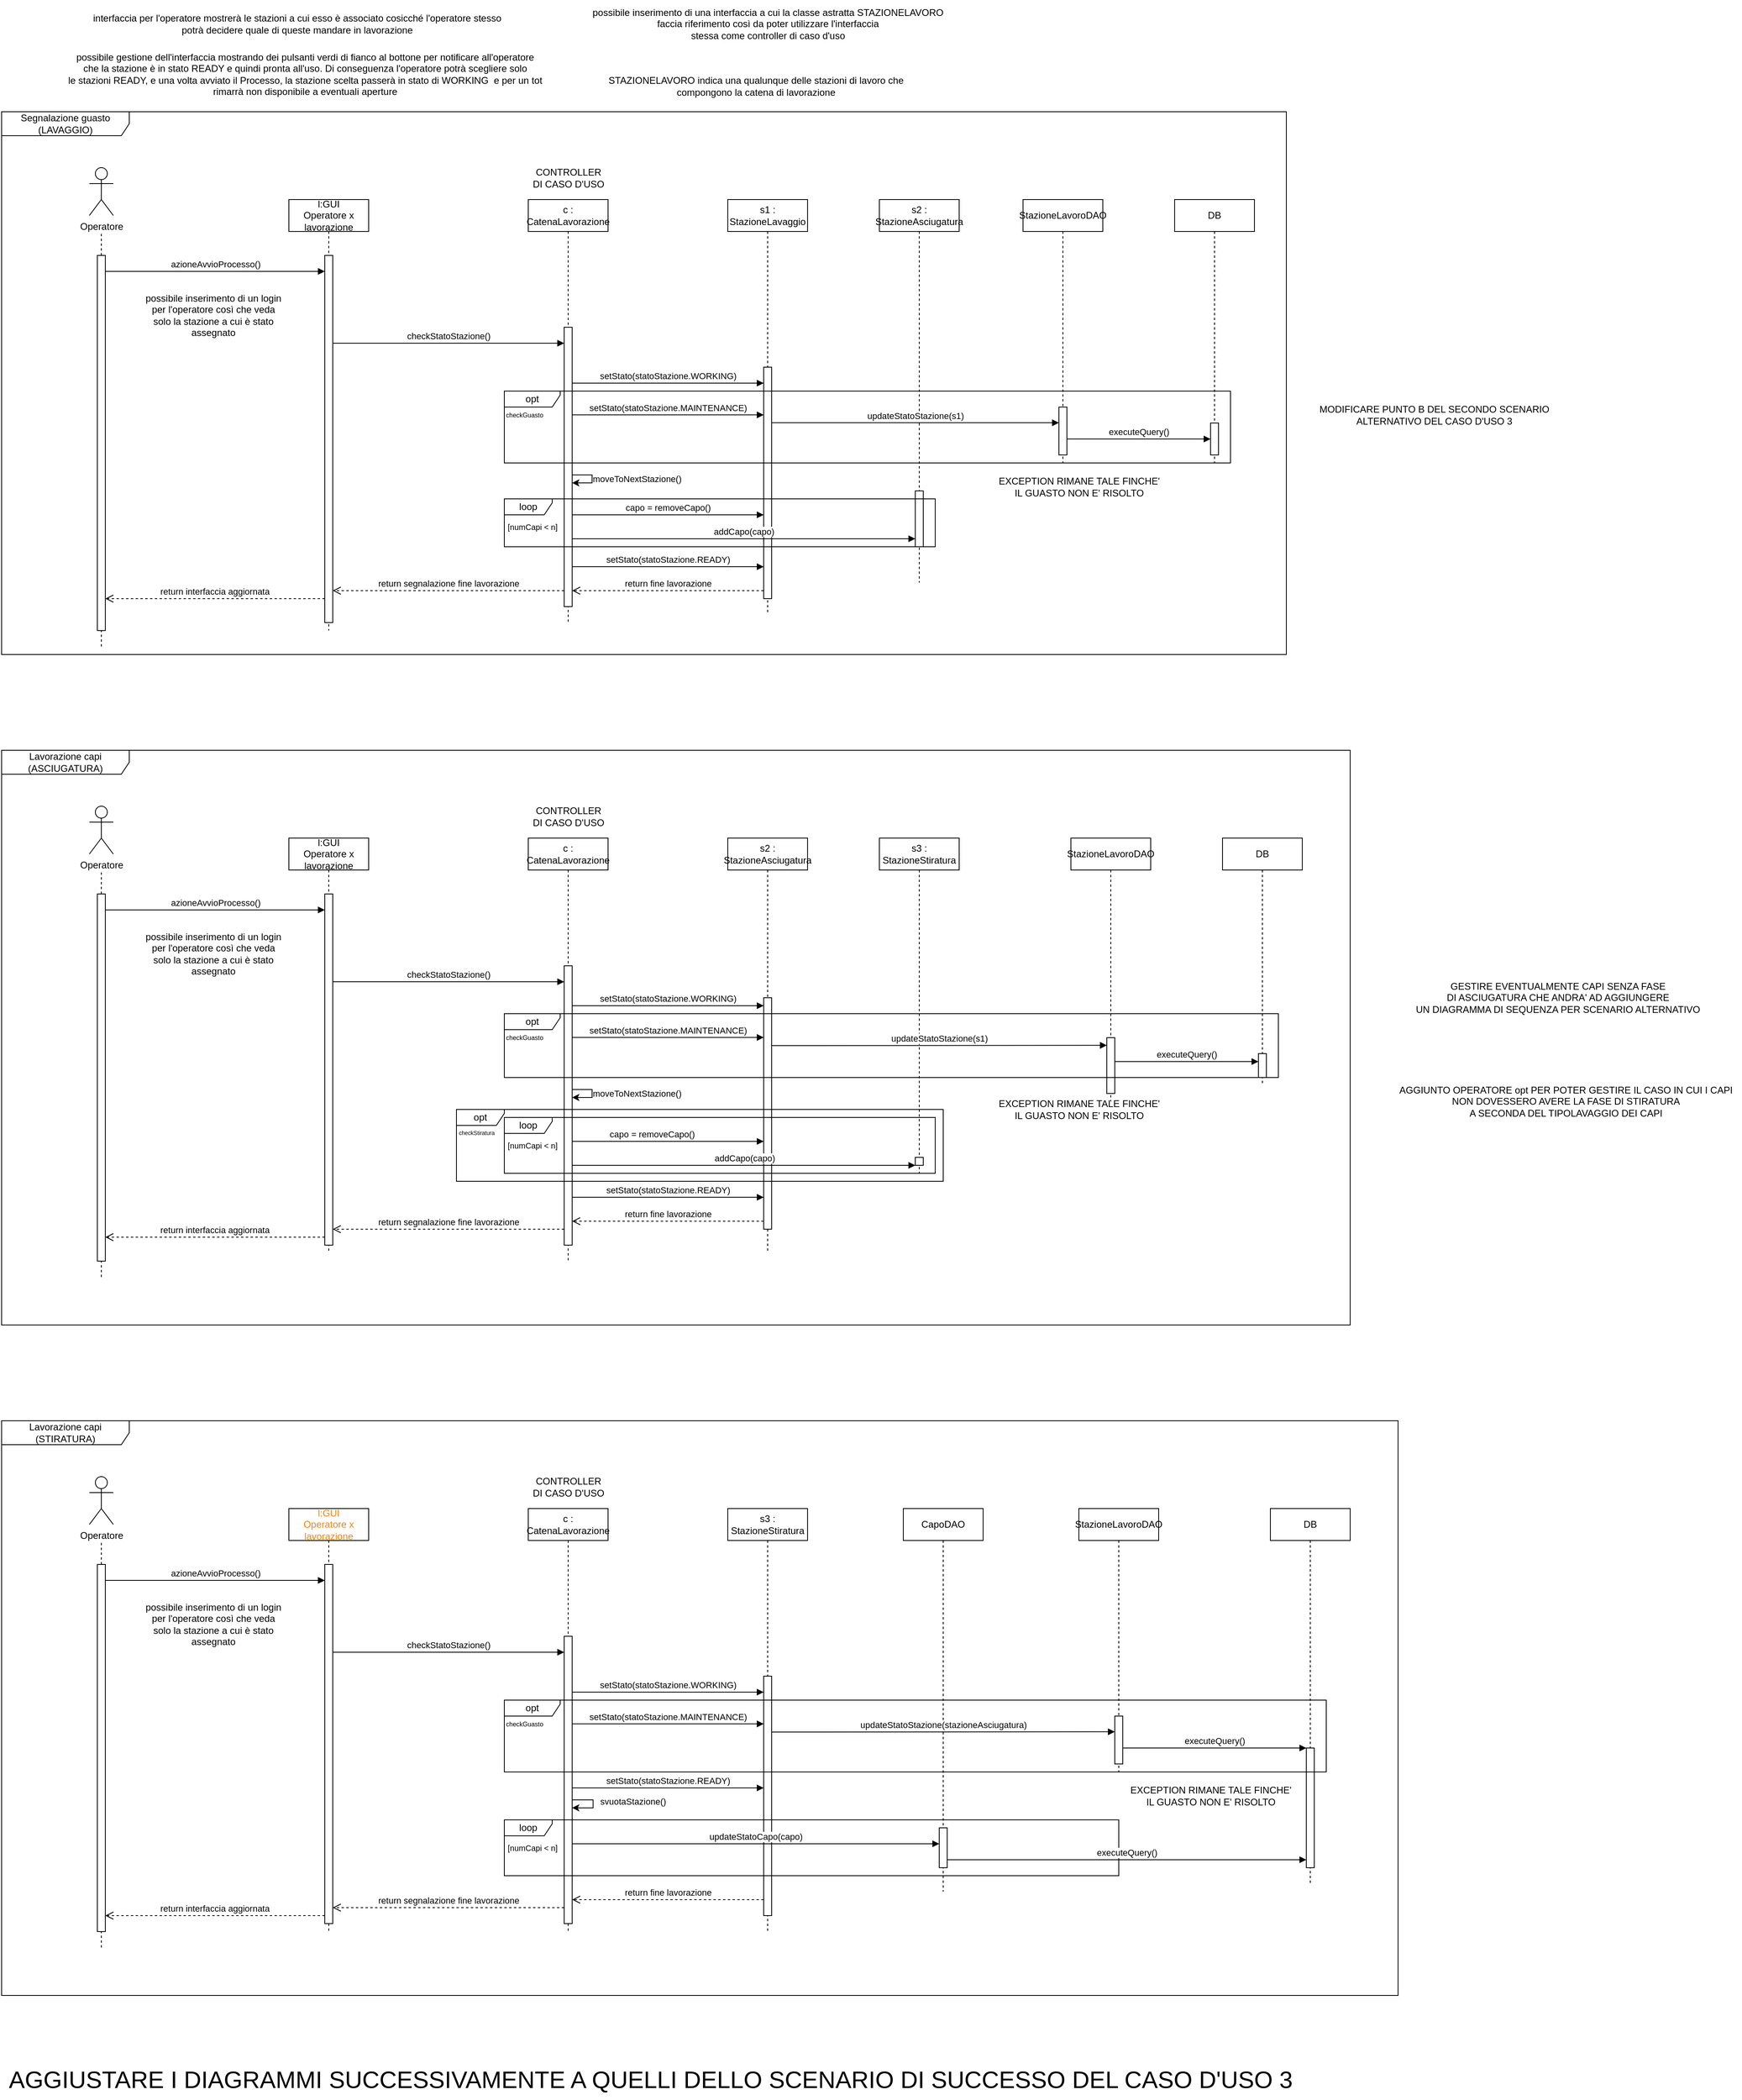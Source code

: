 <mxfile version="26.0.11">
  <diagram name="Page-1" id="2YBvvXClWsGukQMizWep">
    <mxGraphModel grid="1" page="1" gridSize="10" guides="1" tooltips="1" connect="1" arrows="1" fold="1" pageScale="1" pageWidth="827" pageHeight="1169" math="0" shadow="0">
      <root>
        <mxCell id="0" />
        <mxCell id="1" parent="0" />
        <mxCell id="KFQoRSMoKo6lWCKC4XPC-30" value="&lt;font style=&quot;color: light-dark(rgb(0, 0, 0), rgb(255, 255, 255));&quot;&gt;l:GUI&lt;br&gt;Operatore x lavorazione&lt;/font&gt;" style="shape=umlLifeline;perimeter=lifelinePerimeter;whiteSpace=wrap;html=1;container=0;dropTarget=0;collapsible=0;recursiveResize=0;outlineConnect=0;portConstraint=eastwest;newEdgeStyle={&quot;edgeStyle&quot;:&quot;elbowEdgeStyle&quot;,&quot;elbow&quot;:&quot;vertical&quot;,&quot;curved&quot;:0,&quot;rounded&quot;:0};fontColor=light-dark(#000000,#FFFFFF);" vertex="1" parent="1">
          <mxGeometry x="800" y="390" width="100" height="540" as="geometry" />
        </mxCell>
        <mxCell id="KFQoRSMoKo6lWCKC4XPC-31" value="" style="html=1;points=[];perimeter=orthogonalPerimeter;outlineConnect=0;targetShapes=umlLifeline;portConstraint=eastwest;newEdgeStyle={&quot;edgeStyle&quot;:&quot;elbowEdgeStyle&quot;,&quot;elbow&quot;:&quot;vertical&quot;,&quot;curved&quot;:0,&quot;rounded&quot;:0};fontColor=light-dark(#000000,#FFFFFF);" vertex="1" parent="KFQoRSMoKo6lWCKC4XPC-30">
          <mxGeometry x="45" y="70" width="10" height="460" as="geometry" />
        </mxCell>
        <mxCell id="KFQoRSMoKo6lWCKC4XPC-34" value="&lt;font style=&quot;color: light-dark(rgb(0, 0, 0), rgb(255, 0, 0));&quot;&gt;c : CatenaLavorazione&lt;/font&gt;" style="shape=umlLifeline;perimeter=lifelinePerimeter;whiteSpace=wrap;html=1;container=0;dropTarget=0;collapsible=0;recursiveResize=0;outlineConnect=0;portConstraint=eastwest;newEdgeStyle={&quot;edgeStyle&quot;:&quot;elbowEdgeStyle&quot;,&quot;elbow&quot;:&quot;vertical&quot;,&quot;curved&quot;:0,&quot;rounded&quot;:0};fontColor=light-dark(#000000,#FFFFFF);" vertex="1" parent="1">
          <mxGeometry x="1100" y="390" width="100" height="530" as="geometry" />
        </mxCell>
        <mxCell id="KFQoRSMoKo6lWCKC4XPC-35" value="" style="html=1;points=[];perimeter=orthogonalPerimeter;outlineConnect=0;targetShapes=umlLifeline;portConstraint=eastwest;newEdgeStyle={&quot;edgeStyle&quot;:&quot;elbowEdgeStyle&quot;,&quot;elbow&quot;:&quot;vertical&quot;,&quot;curved&quot;:0,&quot;rounded&quot;:0};fontColor=light-dark(#000000,#FFFFFF);" vertex="1" parent="KFQoRSMoKo6lWCKC4XPC-34">
          <mxGeometry x="45" y="160" width="10" height="350" as="geometry" />
        </mxCell>
        <mxCell id="KFQoRSMoKo6lWCKC4XPC-37" value="return fine lavorazione" style="html=1;verticalAlign=bottom;endArrow=open;dashed=1;endSize=8;edgeStyle=elbowEdgeStyle;elbow=vertical;curved=0;rounded=0;fontColor=light-dark(#000000,#FFFFFF);" edge="1" parent="1" source="KFQoRSMoKo6lWCKC4XPC-54" target="KFQoRSMoKo6lWCKC4XPC-35">
          <mxGeometry relative="1" as="geometry">
            <mxPoint x="1210" y="870" as="targetPoint" />
            <Array as="points">
              <mxPoint x="1350" y="880" />
              <mxPoint x="1280" y="870" />
              <mxPoint x="950" y="850" />
              <mxPoint x="1072" y="770" />
            </Array>
            <mxPoint x="1140" y="770" as="sourcePoint" />
            <mxPoint as="offset" />
          </mxGeometry>
        </mxCell>
        <mxCell id="KFQoRSMoKo6lWCKC4XPC-38" value="Segnalazione guasto (LAVAGGIO)" style="shape=umlFrame;whiteSpace=wrap;html=1;pointerEvents=0;recursiveResize=0;container=0;collapsible=0;width=160;fontColor=light-dark(#000000,#FFFFFF);" vertex="1" parent="1">
          <mxGeometry x="440" y="280" width="1610" height="680" as="geometry" />
        </mxCell>
        <mxCell id="KFQoRSMoKo6lWCKC4XPC-39" value="Operatore" style="shape=umlActor;verticalLabelPosition=bottom;verticalAlign=top;html=1;outlineConnect=0;fontColor=light-dark(#000000,#FFFFFF);" vertex="1" parent="1">
          <mxGeometry x="550" y="350" width="30" height="60" as="geometry" />
        </mxCell>
        <mxCell id="KFQoRSMoKo6lWCKC4XPC-40" value="" style="endArrow=none;dashed=1;html=1;rounded=0;fontColor=light-dark(#000000,#FFFFFF);" edge="1" parent="1">
          <mxGeometry width="50" height="50" relative="1" as="geometry">
            <mxPoint x="565" y="460" as="sourcePoint" />
            <mxPoint x="565" y="430" as="targetPoint" />
          </mxGeometry>
        </mxCell>
        <mxCell id="KFQoRSMoKo6lWCKC4XPC-43" value="azioneAvvioProcesso()" style="html=1;verticalAlign=bottom;endArrow=block;edgeStyle=elbowEdgeStyle;elbow=vertical;curved=0;rounded=0;fontColor=light-dark(#000000,#FFFFFF);" edge="1" parent="1" target="KFQoRSMoKo6lWCKC4XPC-31">
          <mxGeometry relative="1" as="geometry">
            <mxPoint x="570" y="480" as="sourcePoint" />
            <Array as="points">
              <mxPoint x="655" y="480" />
            </Array>
            <mxPoint x="740" y="480" as="targetPoint" />
            <mxPoint as="offset" />
          </mxGeometry>
        </mxCell>
        <mxCell id="KFQoRSMoKo6lWCKC4XPC-52" value="checkStatoStazione()" style="html=1;verticalAlign=bottom;endArrow=block;edgeStyle=elbowEdgeStyle;elbow=vertical;curved=0;rounded=0;fontColor=light-dark(#000000,#FFFFFF);" edge="1" parent="1">
          <mxGeometry relative="1" as="geometry">
            <mxPoint x="855" y="570" as="sourcePoint" />
            <Array as="points">
              <mxPoint x="1135" y="570" />
              <mxPoint x="1220" y="604.58" />
              <mxPoint x="1140" y="514.58" />
            </Array>
            <mxPoint x="1145" y="570" as="targetPoint" />
            <mxPoint as="offset" />
          </mxGeometry>
        </mxCell>
        <mxCell id="KFQoRSMoKo6lWCKC4XPC-53" value="&lt;font style=&quot;color: light-dark(rgb(0, 0, 0), rgb(255, 255, 255));&quot;&gt;s1 : StazioneLavaggio&lt;/font&gt;" style="shape=umlLifeline;perimeter=lifelinePerimeter;whiteSpace=wrap;html=1;container=0;dropTarget=0;collapsible=0;recursiveResize=0;outlineConnect=0;portConstraint=eastwest;newEdgeStyle={&quot;edgeStyle&quot;:&quot;elbowEdgeStyle&quot;,&quot;elbow&quot;:&quot;vertical&quot;,&quot;curved&quot;:0,&quot;rounded&quot;:0};fontColor=light-dark(#000000,#FFFFFF);" vertex="1" parent="1">
          <mxGeometry x="1350" y="390" width="100" height="520" as="geometry" />
        </mxCell>
        <mxCell id="KFQoRSMoKo6lWCKC4XPC-54" value="" style="html=1;points=[];perimeter=orthogonalPerimeter;outlineConnect=0;targetShapes=umlLifeline;portConstraint=eastwest;newEdgeStyle={&quot;edgeStyle&quot;:&quot;elbowEdgeStyle&quot;,&quot;elbow&quot;:&quot;vertical&quot;,&quot;curved&quot;:0,&quot;rounded&quot;:0};fontColor=light-dark(#000000,#FFFFFF);" vertex="1" parent="KFQoRSMoKo6lWCKC4XPC-53">
          <mxGeometry x="45" y="210" width="10" height="290" as="geometry" />
        </mxCell>
        <mxCell id="PTnmxzgZ-QWiYPHwj2HS-1" value="CONTROLLER&lt;br&gt;DI CASO D&#39;USO" style="text;html=1;align=center;verticalAlign=middle;resizable=0;points=[];autosize=1;strokeColor=none;fillColor=none;fontColor=light-dark(#000000,#FFFFFF);" vertex="1" parent="1">
          <mxGeometry x="1095" y="343" width="110" height="40" as="geometry" />
        </mxCell>
        <mxCell id="E8dHR4l544DE4IYsOj5R-2" value="setStato(statoStazione.WORKING)" style="html=1;verticalAlign=bottom;endArrow=block;edgeStyle=elbowEdgeStyle;elbow=vertical;curved=0;rounded=0;fontColor=light-dark(#000000,#FFFFFF);" edge="1" parent="1" source="KFQoRSMoKo6lWCKC4XPC-35" target="KFQoRSMoKo6lWCKC4XPC-54">
          <mxGeometry relative="1" as="geometry">
            <mxPoint x="1180" y="650" as="sourcePoint" />
            <Array as="points">
              <mxPoint x="1310" y="620" />
              <mxPoint x="1350" y="650" />
              <mxPoint x="1503" y="684.41" />
              <mxPoint x="1423" y="594.41" />
            </Array>
            <mxPoint x="1343" y="649.83" as="targetPoint" />
            <mxPoint as="offset" />
          </mxGeometry>
        </mxCell>
        <mxCell id="E8dHR4l544DE4IYsOj5R-3" value="possibile inserimento di un login&lt;br&gt;per l&#39;operatore così che veda&lt;br&gt;solo la stazione a cui è stato&lt;br&gt;assegnato" style="text;html=1;align=center;verticalAlign=middle;resizable=0;points=[];autosize=1;strokeColor=none;fillColor=none;" vertex="1" parent="1">
          <mxGeometry x="610" y="500" width="190" height="70" as="geometry" />
        </mxCell>
        <mxCell id="E8dHR4l544DE4IYsOj5R-4" value="interfaccia per l&#39;operatore mostrerà le stazioni a cui esso è associato cosicché l&#39;operatore stesso&lt;br&gt;potrà decidere quale di queste mandare in lavorazione" style="text;html=1;align=center;verticalAlign=middle;resizable=0;points=[];autosize=1;strokeColor=none;fillColor=none;fontColor=light-dark(#000000,#FF8000);" vertex="1" parent="1">
          <mxGeometry x="540" y="150" width="540" height="40" as="geometry" />
        </mxCell>
        <mxCell id="E8dHR4l544DE4IYsOj5R-5" value="possibile gestione dell&#39;interfaccia mostrando dei pulsanti verdi di fianco al bottone per notificare all&#39;operatore&lt;br&gt;che la stazione è in stato READY e quindi pronta all&#39;uso. Di conseguenza l&#39;operatore potrà scegliere solo&lt;br&gt;le stazioni READY, e una volta avviato il Processo, la stazione scelta passerà in stato di WORKING&amp;nbsp; e per un tot&lt;br&gt;rimarrà non disponibile a eventuali aperture" style="text;html=1;align=center;verticalAlign=middle;resizable=0;points=[];autosize=1;strokeColor=none;fillColor=none;fontColor=light-dark(#000000,#FF8000);" vertex="1" parent="1">
          <mxGeometry x="510" y="198" width="620" height="70" as="geometry" />
        </mxCell>
        <mxCell id="E8dHR4l544DE4IYsOj5R-6" value="setStato(statoStazione.READY)" style="html=1;verticalAlign=bottom;endArrow=block;edgeStyle=elbowEdgeStyle;elbow=vertical;curved=0;rounded=0;fontColor=light-dark(#000000,#FFFFFF);" edge="1" parent="1" source="KFQoRSMoKo6lWCKC4XPC-35" target="KFQoRSMoKo6lWCKC4XPC-54">
          <mxGeometry relative="1" as="geometry">
            <mxPoint x="1160" y="850" as="sourcePoint" />
            <Array as="points">
              <mxPoint x="1365" y="850" />
              <mxPoint x="1320" y="830" />
              <mxPoint x="1360" y="860" />
              <mxPoint x="1513" y="894.41" />
              <mxPoint x="1433" y="804.41" />
            </Array>
            <mxPoint x="1380" y="850" as="targetPoint" />
            <mxPoint as="offset" />
          </mxGeometry>
        </mxCell>
        <mxCell id="E8dHR4l544DE4IYsOj5R-8" value="STAZIONELAVORO indica una qualunque delle stazioni di lavoro che&lt;br&gt;compongono la catena di lavorazione" style="text;html=1;align=center;verticalAlign=middle;resizable=0;points=[];autosize=1;strokeColor=none;fillColor=none;fontColor=light-dark(#000000,#33FFFF);" vertex="1" parent="1">
          <mxGeometry x="1190" y="228" width="390" height="40" as="geometry" />
        </mxCell>
        <mxCell id="E8dHR4l544DE4IYsOj5R-9" value="possibile inserimento di una interfaccia a cui la classe astratta STAZIONELAVORO &lt;br&gt;faccia riferimento così da poter utilizzare l&#39;interfaccia&lt;br&gt;stessa come controller di caso d&#39;uso" style="text;html=1;align=center;verticalAlign=middle;resizable=0;points=[];autosize=1;strokeColor=none;fillColor=none;fontColor=light-dark(#000000,#33FFFF);" vertex="1" parent="1">
          <mxGeometry x="1170" y="140" width="460" height="60" as="geometry" />
        </mxCell>
        <mxCell id="E8dHR4l544DE4IYsOj5R-70" value="s2 : StazioneAsciugatura" style="shape=umlLifeline;perimeter=lifelinePerimeter;whiteSpace=wrap;html=1;container=0;dropTarget=0;collapsible=0;recursiveResize=0;outlineConnect=0;portConstraint=eastwest;newEdgeStyle={&quot;edgeStyle&quot;:&quot;elbowEdgeStyle&quot;,&quot;elbow&quot;:&quot;vertical&quot;,&quot;curved&quot;:0,&quot;rounded&quot;:0};fontColor=light-dark(#000000,#FFFFFF);" vertex="1" parent="1">
          <mxGeometry x="1540" y="390" width="100" height="480" as="geometry" />
        </mxCell>
        <mxCell id="E8dHR4l544DE4IYsOj5R-71" value="" style="html=1;points=[];perimeter=orthogonalPerimeter;outlineConnect=0;targetShapes=umlLifeline;portConstraint=eastwest;newEdgeStyle={&quot;edgeStyle&quot;:&quot;elbowEdgeStyle&quot;,&quot;elbow&quot;:&quot;vertical&quot;,&quot;curved&quot;:0,&quot;rounded&quot;:0};fontColor=light-dark(#000000,#FFFFFF);" vertex="1" parent="E8dHR4l544DE4IYsOj5R-70">
          <mxGeometry x="45" y="365" width="10" height="70" as="geometry" />
        </mxCell>
        <mxCell id="E8dHR4l544DE4IYsOj5R-72" value="capo = removeCapo()" style="html=1;verticalAlign=bottom;endArrow=block;edgeStyle=elbowEdgeStyle;elbow=vertical;curved=0;rounded=0;fontColor=light-dark(#000000,#FFFFFF);" edge="1" parent="1">
          <mxGeometry relative="1" as="geometry">
            <mxPoint x="1155" y="785" as="sourcePoint" />
            <Array as="points">
              <mxPoint x="1350" y="785" />
              <mxPoint x="1330" y="765" />
              <mxPoint x="1315" y="785" />
              <mxPoint x="1355" y="815" />
              <mxPoint x="1508" y="849.41" />
              <mxPoint x="1428" y="759.41" />
            </Array>
            <mxPoint x="1395" y="785" as="targetPoint" />
            <mxPoint as="offset" />
          </mxGeometry>
        </mxCell>
        <mxCell id="E8dHR4l544DE4IYsOj5R-73" value="addCapo(capo)" style="html=1;verticalAlign=bottom;endArrow=block;edgeStyle=elbowEdgeStyle;elbow=vertical;curved=0;rounded=0;fontColor=light-dark(#000000,#FFFFFF);" edge="1" parent="1" target="E8dHR4l544DE4IYsOj5R-71">
          <mxGeometry relative="1" as="geometry">
            <mxPoint x="1155" y="815" as="sourcePoint" />
            <Array as="points">
              <mxPoint x="1480" y="815" />
              <mxPoint x="1335" y="795" />
              <mxPoint x="1320" y="815" />
              <mxPoint x="1360" y="845" />
              <mxPoint x="1513" y="879.41" />
              <mxPoint x="1433" y="789.41" />
            </Array>
            <mxPoint x="1400" y="795" as="targetPoint" />
            <mxPoint as="offset" />
          </mxGeometry>
        </mxCell>
        <mxCell id="E8dHR4l544DE4IYsOj5R-77" value="loop" style="shape=umlFrame;whiteSpace=wrap;html=1;pointerEvents=0;recursiveResize=0;container=1;collapsible=0;width=60;height=20;fontColor=light-dark(#000000,#FFFFFF);" vertex="1" parent="1">
          <mxGeometry x="1070" y="765" width="540" height="60" as="geometry" />
        </mxCell>
        <mxCell id="E8dHR4l544DE4IYsOj5R-78" value="[numCapi &amp;lt; n]" style="text;html=1;align=center;verticalAlign=middle;resizable=0;points=[];autosize=1;strokeColor=none;fillColor=none;fontColor=light-dark(#000000,#FFFFFF);fontSize=10;" vertex="1" parent="E8dHR4l544DE4IYsOj5R-77">
          <mxGeometry x="-10" y="20" width="90" height="30" as="geometry" />
        </mxCell>
        <mxCell id="E8dHR4l544DE4IYsOj5R-110" value="return segnalazione fine lavorazione" style="html=1;verticalAlign=bottom;endArrow=open;dashed=1;endSize=8;edgeStyle=elbowEdgeStyle;elbow=vertical;curved=0;rounded=0;fontColor=light-dark(#000000,#FFFFFF);" edge="1" parent="1" source="KFQoRSMoKo6lWCKC4XPC-35" target="KFQoRSMoKo6lWCKC4XPC-31">
          <mxGeometry x="0.003" relative="1" as="geometry">
            <mxPoint x="900" y="880" as="targetPoint" />
            <Array as="points">
              <mxPoint x="1025" y="880" />
              <mxPoint x="695" y="860" />
              <mxPoint x="817" y="780" />
            </Array>
            <mxPoint x="1140" y="880" as="sourcePoint" />
            <mxPoint as="offset" />
          </mxGeometry>
        </mxCell>
        <mxCell id="0QuGolqk_5rQqFUjLOfV-27" value="opt" style="shape=umlFrame;whiteSpace=wrap;html=1;pointerEvents=0;recursiveResize=0;container=0;collapsible=0;width=70;height=20;fontColor=light-dark(#000000,#FFFFFF);strokeColor=light-dark(#000000,#FF0000);" vertex="1" parent="1">
          <mxGeometry x="1070" y="630" width="910" height="90" as="geometry" />
        </mxCell>
        <mxCell id="0QuGolqk_5rQqFUjLOfV-29" value="setStato(statoStazione.MAINTENANCE)" style="html=1;verticalAlign=bottom;endArrow=block;edgeStyle=elbowEdgeStyle;elbow=vertical;curved=0;rounded=0;fontColor=light-dark(#000000,#FFFFFF);" edge="1" parent="1">
          <mxGeometry relative="1" as="geometry">
            <mxPoint x="1155" y="659.76" as="sourcePoint" />
            <Array as="points">
              <mxPoint x="1310" y="659.76" />
              <mxPoint x="1350" y="689.76" />
              <mxPoint x="1503" y="724.17" />
              <mxPoint x="1423" y="634.17" />
            </Array>
            <mxPoint x="1395" y="659.76" as="targetPoint" />
            <mxPoint as="offset" />
          </mxGeometry>
        </mxCell>
        <mxCell id="0QuGolqk_5rQqFUjLOfV-30" value="DB" style="shape=umlLifeline;perimeter=lifelinePerimeter;whiteSpace=wrap;html=1;container=0;dropTarget=0;collapsible=0;recursiveResize=0;outlineConnect=0;portConstraint=eastwest;newEdgeStyle={&quot;edgeStyle&quot;:&quot;elbowEdgeStyle&quot;,&quot;elbow&quot;:&quot;vertical&quot;,&quot;curved&quot;:0,&quot;rounded&quot;:0};fontColor=light-dark(#000000,#FFFFFF);" vertex="1" parent="1">
          <mxGeometry x="1910" y="390" width="100" height="330" as="geometry" />
        </mxCell>
        <mxCell id="0QuGolqk_5rQqFUjLOfV-31" value="" style="html=1;points=[];perimeter=orthogonalPerimeter;outlineConnect=0;targetShapes=umlLifeline;portConstraint=eastwest;newEdgeStyle={&quot;edgeStyle&quot;:&quot;elbowEdgeStyle&quot;,&quot;elbow&quot;:&quot;vertical&quot;,&quot;curved&quot;:0,&quot;rounded&quot;:0};fontColor=light-dark(#000000,#FFFFFF);" vertex="1" parent="0QuGolqk_5rQqFUjLOfV-30">
          <mxGeometry x="45" y="280" width="10" height="40" as="geometry" />
        </mxCell>
        <mxCell id="0QuGolqk_5rQqFUjLOfV-32" value="StazioneLavoroDAO" style="shape=umlLifeline;perimeter=lifelinePerimeter;whiteSpace=wrap;html=1;container=0;dropTarget=0;collapsible=0;recursiveResize=0;outlineConnect=0;portConstraint=eastwest;newEdgeStyle={&quot;edgeStyle&quot;:&quot;elbowEdgeStyle&quot;,&quot;elbow&quot;:&quot;vertical&quot;,&quot;curved&quot;:0,&quot;rounded&quot;:0};fontColor=light-dark(#000000,#FFFFFF);" vertex="1" parent="1">
          <mxGeometry x="1720" y="390" width="100" height="330" as="geometry" />
        </mxCell>
        <mxCell id="0QuGolqk_5rQqFUjLOfV-33" value="" style="html=1;points=[];perimeter=orthogonalPerimeter;outlineConnect=0;targetShapes=umlLifeline;portConstraint=eastwest;newEdgeStyle={&quot;edgeStyle&quot;:&quot;elbowEdgeStyle&quot;,&quot;elbow&quot;:&quot;vertical&quot;,&quot;curved&quot;:0,&quot;rounded&quot;:0};fontColor=light-dark(#000000,#FFFFFF);" vertex="1" parent="0QuGolqk_5rQqFUjLOfV-32">
          <mxGeometry x="45" y="260" width="10" height="60" as="geometry" />
        </mxCell>
        <mxCell id="0QuGolqk_5rQqFUjLOfV-34" value="updateStatoStazione(s1)" style="html=1;verticalAlign=bottom;endArrow=block;edgeStyle=elbowEdgeStyle;elbow=vertical;curved=0;rounded=0;fontColor=light-dark(#000000,#FFFFFF);" edge="1" parent="1" source="KFQoRSMoKo6lWCKC4XPC-54" target="0QuGolqk_5rQqFUjLOfV-33">
          <mxGeometry relative="1" as="geometry">
            <mxPoint x="1420" y="670" as="sourcePoint" />
            <Array as="points">
              <mxPoint x="1555" y="669.66" />
              <mxPoint x="1595" y="699.66" />
              <mxPoint x="1748" y="734.07" />
              <mxPoint x="1668" y="644.07" />
            </Array>
            <mxPoint x="1640" y="669.66" as="targetPoint" />
            <mxPoint as="offset" />
          </mxGeometry>
        </mxCell>
        <mxCell id="0QuGolqk_5rQqFUjLOfV-35" value="executeQuery()" style="html=1;verticalAlign=bottom;endArrow=block;edgeStyle=elbowEdgeStyle;elbow=vertical;curved=0;rounded=0;fontColor=light-dark(#000000,#FFFFFF);" edge="1" parent="1" source="0QuGolqk_5rQqFUjLOfV-33" target="0QuGolqk_5rQqFUjLOfV-31">
          <mxGeometry relative="1" as="geometry">
            <mxPoint x="1780" y="690.34" as="sourcePoint" />
            <Array as="points">
              <mxPoint x="1930" y="690" />
              <mxPoint x="1970" y="720" />
              <mxPoint x="2123" y="754.41" />
              <mxPoint x="2043" y="664.41" />
            </Array>
            <mxPoint x="1930" y="690" as="targetPoint" />
            <mxPoint as="offset" />
          </mxGeometry>
        </mxCell>
        <mxCell id="0QuGolqk_5rQqFUjLOfV-36" value="MODIFICARE PUNTO B DEL SECONDO SCENARIO&lt;br&gt;ALTERNATIVO DEL CASO D&#39;USO 3" style="text;html=1;align=center;verticalAlign=middle;resizable=0;points=[];autosize=1;strokeColor=none;fillColor=none;fontColor=light-dark(#000000,#00FF00);" vertex="1" parent="1">
          <mxGeometry x="2080" y="640" width="310" height="40" as="geometry" />
        </mxCell>
        <mxCell id="0QuGolqk_5rQqFUjLOfV-37" value="EXCEPTION RIMANE TALE FINCHE&#39; &lt;br&gt;IL GUASTO NON E&#39; RISOLTO" style="text;html=1;align=center;verticalAlign=middle;resizable=0;points=[];autosize=1;strokeColor=none;fillColor=none;fontColor=light-dark(#000000,#FF0000);" vertex="1" parent="1">
          <mxGeometry x="1675" y="730" width="230" height="40" as="geometry" />
        </mxCell>
        <mxCell id="-NpBBpY_O8-LfC3sR_Pv-45" value="checkGuasto" style="text;html=1;align=center;verticalAlign=middle;resizable=0;points=[];autosize=1;strokeColor=none;fillColor=none;fontSize=8;" vertex="1" parent="1">
          <mxGeometry x="1060" y="650" width="70" height="20" as="geometry" />
        </mxCell>
        <mxCell id="-NpBBpY_O8-LfC3sR_Pv-48" value="AGGIUSTARE I DIAGRAMMI SUCCESSIVAMENTE A QUELLI DELLO SCENARIO DI SUCCESSO DEL CASO D&#39;USO 3" style="text;html=1;align=center;verticalAlign=middle;resizable=0;points=[];autosize=1;strokeColor=none;fillColor=none;fontSize=30;fontColor=light-dark(#000000,#00FF00);" vertex="1" parent="1">
          <mxGeometry x="438" y="2720" width="1630" height="50" as="geometry" />
        </mxCell>
        <mxCell id="oe6jNmUYd5haeK0EvPsI-21" value="&lt;span style=&quot;color: rgb(255, 128, 0);&quot;&gt;l:GUI&lt;/span&gt;&lt;br style=&quot;color: rgb(255, 128, 0);&quot;&gt;&lt;span style=&quot;color: rgb(255, 128, 0);&quot;&gt;Operatore x lavorazione&lt;/span&gt;" style="shape=umlLifeline;perimeter=lifelinePerimeter;whiteSpace=wrap;html=1;container=0;dropTarget=0;collapsible=0;recursiveResize=0;outlineConnect=0;portConstraint=eastwest;newEdgeStyle={&quot;edgeStyle&quot;:&quot;elbowEdgeStyle&quot;,&quot;elbow&quot;:&quot;vertical&quot;,&quot;curved&quot;:0,&quot;rounded&quot;:0};fontColor=light-dark(#000000,#FFFFFF);" vertex="1" parent="1">
          <mxGeometry x="800" y="2030" width="100" height="530" as="geometry" />
        </mxCell>
        <mxCell id="oe6jNmUYd5haeK0EvPsI-22" value="" style="html=1;points=[];perimeter=orthogonalPerimeter;outlineConnect=0;targetShapes=umlLifeline;portConstraint=eastwest;newEdgeStyle={&quot;edgeStyle&quot;:&quot;elbowEdgeStyle&quot;,&quot;elbow&quot;:&quot;vertical&quot;,&quot;curved&quot;:0,&quot;rounded&quot;:0};fontColor=light-dark(#000000,#FFFFFF);" vertex="1" parent="oe6jNmUYd5haeK0EvPsI-21">
          <mxGeometry x="45" y="70" width="10" height="450" as="geometry" />
        </mxCell>
        <mxCell id="oe6jNmUYd5haeK0EvPsI-23" value="&lt;font style=&quot;color: light-dark(rgb(0, 0, 0), rgb(255, 0, 0));&quot;&gt;c : CatenaLavorazione&lt;/font&gt;" style="shape=umlLifeline;perimeter=lifelinePerimeter;whiteSpace=wrap;html=1;container=0;dropTarget=0;collapsible=0;recursiveResize=0;outlineConnect=0;portConstraint=eastwest;newEdgeStyle={&quot;edgeStyle&quot;:&quot;elbowEdgeStyle&quot;,&quot;elbow&quot;:&quot;vertical&quot;,&quot;curved&quot;:0,&quot;rounded&quot;:0};fontColor=light-dark(#000000,#FFFFFF);" vertex="1" parent="1">
          <mxGeometry x="1100" y="2030" width="100" height="530" as="geometry" />
        </mxCell>
        <mxCell id="oe6jNmUYd5haeK0EvPsI-24" value="" style="html=1;points=[];perimeter=orthogonalPerimeter;outlineConnect=0;targetShapes=umlLifeline;portConstraint=eastwest;newEdgeStyle={&quot;edgeStyle&quot;:&quot;elbowEdgeStyle&quot;,&quot;elbow&quot;:&quot;vertical&quot;,&quot;curved&quot;:0,&quot;rounded&quot;:0};fontColor=light-dark(#000000,#FFFFFF);" vertex="1" parent="oe6jNmUYd5haeK0EvPsI-23">
          <mxGeometry x="45" y="160" width="10" height="360" as="geometry" />
        </mxCell>
        <mxCell id="oe6jNmUYd5haeK0EvPsI-25" value="" style="endArrow=classic;html=1;rounded=0;fontColor=light-dark(#000000,#FFFFFF);" edge="1" parent="oe6jNmUYd5haeK0EvPsI-23">
          <mxGeometry width="50" height="50" relative="1" as="geometry">
            <mxPoint x="55" y="365" as="sourcePoint" />
            <mxPoint x="55" y="375" as="targetPoint" />
            <Array as="points">
              <mxPoint x="81.25" y="365" />
              <mxPoint x="81.25" y="375" />
            </Array>
          </mxGeometry>
        </mxCell>
        <mxCell id="oe6jNmUYd5haeK0EvPsI-26" value="svuotaStazione()" style="edgeLabel;html=1;align=center;verticalAlign=middle;resizable=0;points=[];" connectable="0" vertex="1" parent="oe6jNmUYd5haeK0EvPsI-25">
          <mxGeometry x="0.029" y="-1" relative="1" as="geometry">
            <mxPoint x="50" y="-4" as="offset" />
          </mxGeometry>
        </mxCell>
        <mxCell id="oe6jNmUYd5haeK0EvPsI-27" value="return fine lavorazione" style="html=1;verticalAlign=bottom;endArrow=open;dashed=1;endSize=8;edgeStyle=elbowEdgeStyle;elbow=vertical;curved=0;rounded=0;fontColor=light-dark(#000000,#FFFFFF);" edge="1" parent="1" source="oe6jNmUYd5haeK0EvPsI-38" target="oe6jNmUYd5haeK0EvPsI-24">
          <mxGeometry relative="1" as="geometry">
            <mxPoint x="1210" y="2530" as="targetPoint" />
            <Array as="points">
              <mxPoint x="1340" y="2520" />
              <mxPoint x="1260" y="2510" />
              <mxPoint x="1280" y="2530" />
              <mxPoint x="1230" y="2510" />
              <mxPoint x="950" y="2490" />
              <mxPoint x="1072" y="2410" />
            </Array>
            <mxPoint x="1140" y="2410" as="sourcePoint" />
            <mxPoint as="offset" />
          </mxGeometry>
        </mxCell>
        <mxCell id="oe6jNmUYd5haeK0EvPsI-28" value="Lavorazione capi (STIRATURA)" style="shape=umlFrame;whiteSpace=wrap;html=1;pointerEvents=0;recursiveResize=0;container=0;collapsible=0;width=160;fontColor=light-dark(#000000,#FFFFFF);" vertex="1" parent="1">
          <mxGeometry x="440" y="1920" width="1750" height="720" as="geometry" />
        </mxCell>
        <mxCell id="oe6jNmUYd5haeK0EvPsI-29" value="Operatore" style="shape=umlActor;verticalLabelPosition=bottom;verticalAlign=top;html=1;outlineConnect=0;fontColor=light-dark(#000000,#FFFFFF);" vertex="1" parent="1">
          <mxGeometry x="550" y="1990" width="30" height="60" as="geometry" />
        </mxCell>
        <mxCell id="oe6jNmUYd5haeK0EvPsI-30" value="" style="endArrow=none;dashed=1;html=1;rounded=0;fontColor=light-dark(#000000,#FFFFFF);" edge="1" parent="1" source="oe6jNmUYd5haeK0EvPsI-32">
          <mxGeometry width="50" height="50" relative="1" as="geometry">
            <mxPoint x="564.72" y="2330" as="sourcePoint" />
            <mxPoint x="565" y="2070" as="targetPoint" />
          </mxGeometry>
        </mxCell>
        <mxCell id="oe6jNmUYd5haeK0EvPsI-31" value="" style="endArrow=none;dashed=1;html=1;rounded=0;fontColor=light-dark(#000000,#FFFFFF);" edge="1" parent="1" target="oe6jNmUYd5haeK0EvPsI-32">
          <mxGeometry width="50" height="50" relative="1" as="geometry">
            <mxPoint x="565" y="2580" as="sourcePoint" />
            <mxPoint x="564.72" y="2080" as="targetPoint" />
          </mxGeometry>
        </mxCell>
        <mxCell id="oe6jNmUYd5haeK0EvPsI-32" value="" style="html=1;points=[];perimeter=orthogonalPerimeter;outlineConnect=0;targetShapes=umlLifeline;portConstraint=eastwest;newEdgeStyle={&quot;edgeStyle&quot;:&quot;elbowEdgeStyle&quot;,&quot;elbow&quot;:&quot;vertical&quot;,&quot;curved&quot;:0,&quot;rounded&quot;:0};fontColor=light-dark(#000000,#FFFFFF);" vertex="1" parent="1">
          <mxGeometry x="560" y="2100" width="10" height="460" as="geometry" />
        </mxCell>
        <mxCell id="oe6jNmUYd5haeK0EvPsI-33" value="azioneAvvioProcesso()" style="html=1;verticalAlign=bottom;endArrow=block;edgeStyle=elbowEdgeStyle;elbow=vertical;curved=0;rounded=0;fontColor=light-dark(#000000,#FFFFFF);" edge="1" parent="1" target="oe6jNmUYd5haeK0EvPsI-22">
          <mxGeometry relative="1" as="geometry">
            <mxPoint x="570" y="2120" as="sourcePoint" />
            <Array as="points">
              <mxPoint x="655" y="2120" />
            </Array>
            <mxPoint x="740" y="2120" as="targetPoint" />
            <mxPoint as="offset" />
          </mxGeometry>
        </mxCell>
        <mxCell id="oe6jNmUYd5haeK0EvPsI-34" value="DB" style="shape=umlLifeline;perimeter=lifelinePerimeter;whiteSpace=wrap;html=1;container=0;dropTarget=0;collapsible=0;recursiveResize=0;outlineConnect=0;portConstraint=eastwest;newEdgeStyle={&quot;edgeStyle&quot;:&quot;elbowEdgeStyle&quot;,&quot;elbow&quot;:&quot;vertical&quot;,&quot;curved&quot;:0,&quot;rounded&quot;:0};fontColor=light-dark(#000000,#FFFFFF);" vertex="1" parent="1">
          <mxGeometry x="2030" y="2030" width="100" height="470" as="geometry" />
        </mxCell>
        <mxCell id="oe6jNmUYd5haeK0EvPsI-35" value="" style="html=1;points=[];perimeter=orthogonalPerimeter;outlineConnect=0;targetShapes=umlLifeline;portConstraint=eastwest;newEdgeStyle={&quot;edgeStyle&quot;:&quot;elbowEdgeStyle&quot;,&quot;elbow&quot;:&quot;vertical&quot;,&quot;curved&quot;:0,&quot;rounded&quot;:0};fontColor=light-dark(#000000,#FFFFFF);" vertex="1" parent="oe6jNmUYd5haeK0EvPsI-34">
          <mxGeometry x="45" y="300" width="10" height="150" as="geometry" />
        </mxCell>
        <mxCell id="oe6jNmUYd5haeK0EvPsI-36" value="checkStatoStazione()" style="html=1;verticalAlign=bottom;endArrow=block;edgeStyle=elbowEdgeStyle;elbow=vertical;curved=0;rounded=0;fontColor=light-dark(#000000,#FFFFFF);" edge="1" parent="1">
          <mxGeometry relative="1" as="geometry">
            <mxPoint x="855" y="2210" as="sourcePoint" />
            <Array as="points">
              <mxPoint x="1135" y="2210" />
              <mxPoint x="1220" y="2244.58" />
              <mxPoint x="1140" y="2154.58" />
            </Array>
            <mxPoint x="1145" y="2210" as="targetPoint" />
            <mxPoint as="offset" />
          </mxGeometry>
        </mxCell>
        <mxCell id="oe6jNmUYd5haeK0EvPsI-37" value="s3 : StazioneStiratura" style="shape=umlLifeline;perimeter=lifelinePerimeter;whiteSpace=wrap;html=1;container=0;dropTarget=0;collapsible=0;recursiveResize=0;outlineConnect=0;portConstraint=eastwest;newEdgeStyle={&quot;edgeStyle&quot;:&quot;elbowEdgeStyle&quot;,&quot;elbow&quot;:&quot;vertical&quot;,&quot;curved&quot;:0,&quot;rounded&quot;:0};fontColor=light-dark(#000000,#FFFFFF);" vertex="1" parent="1">
          <mxGeometry x="1350" y="2030" width="100" height="530" as="geometry" />
        </mxCell>
        <mxCell id="oe6jNmUYd5haeK0EvPsI-38" value="" style="html=1;points=[];perimeter=orthogonalPerimeter;outlineConnect=0;targetShapes=umlLifeline;portConstraint=eastwest;newEdgeStyle={&quot;edgeStyle&quot;:&quot;elbowEdgeStyle&quot;,&quot;elbow&quot;:&quot;vertical&quot;,&quot;curved&quot;:0,&quot;rounded&quot;:0};fontColor=light-dark(#000000,#FFFFFF);" vertex="1" parent="oe6jNmUYd5haeK0EvPsI-37">
          <mxGeometry x="45" y="210" width="10" height="300" as="geometry" />
        </mxCell>
        <mxCell id="oe6jNmUYd5haeK0EvPsI-39" value="CONTROLLER&lt;br&gt;DI CASO D&#39;USO" style="text;html=1;align=center;verticalAlign=middle;resizable=0;points=[];autosize=1;strokeColor=none;fillColor=none;fontColor=light-dark(#000000,#FFFFFF);" vertex="1" parent="1">
          <mxGeometry x="1095" y="1983" width="110" height="40" as="geometry" />
        </mxCell>
        <mxCell id="oe6jNmUYd5haeK0EvPsI-40" value="setStato(statoStazione.WORKING)" style="html=1;verticalAlign=bottom;endArrow=block;edgeStyle=elbowEdgeStyle;elbow=vertical;curved=0;rounded=0;fontColor=light-dark(#000000,#FFFFFF);" edge="1" parent="1" source="oe6jNmUYd5haeK0EvPsI-24" target="oe6jNmUYd5haeK0EvPsI-38">
          <mxGeometry relative="1" as="geometry">
            <mxPoint x="1180" y="2290" as="sourcePoint" />
            <Array as="points">
              <mxPoint x="1310" y="2260" />
              <mxPoint x="1350" y="2290" />
              <mxPoint x="1503" y="2324.41" />
              <mxPoint x="1423" y="2234.41" />
            </Array>
            <mxPoint x="1343" y="2289.83" as="targetPoint" />
            <mxPoint as="offset" />
          </mxGeometry>
        </mxCell>
        <mxCell id="oe6jNmUYd5haeK0EvPsI-41" value="possibile inserimento di un login&lt;br&gt;per l&#39;operatore così che veda&lt;br&gt;solo la stazione a cui è stato&lt;br&gt;assegnato" style="text;html=1;align=center;verticalAlign=middle;resizable=0;points=[];autosize=1;strokeColor=none;fillColor=none;" vertex="1" parent="1">
          <mxGeometry x="610" y="2140" width="190" height="70" as="geometry" />
        </mxCell>
        <mxCell id="oe6jNmUYd5haeK0EvPsI-42" value="setStato(statoStazione.READY)" style="html=1;verticalAlign=bottom;endArrow=block;edgeStyle=elbowEdgeStyle;elbow=vertical;curved=0;rounded=0;fontColor=light-dark(#000000,#FFFFFF);" edge="1" parent="1" source="oe6jNmUYd5haeK0EvPsI-24" target="oe6jNmUYd5haeK0EvPsI-38">
          <mxGeometry relative="1" as="geometry">
            <mxPoint x="1160" y="2330" as="sourcePoint" />
            <Array as="points">
              <mxPoint x="1290" y="2380" />
              <mxPoint x="1315" y="2330" />
              <mxPoint x="1320" y="2340" />
              <mxPoint x="1360" y="2370" />
              <mxPoint x="1513" y="2404.41" />
              <mxPoint x="1433" y="2314.41" />
            </Array>
            <mxPoint x="1380" y="2330" as="targetPoint" />
            <mxPoint as="offset" />
          </mxGeometry>
        </mxCell>
        <mxCell id="oe6jNmUYd5haeK0EvPsI-43" value="CapoDAO" style="shape=umlLifeline;perimeter=lifelinePerimeter;whiteSpace=wrap;html=1;container=0;dropTarget=0;collapsible=0;recursiveResize=0;outlineConnect=0;portConstraint=eastwest;newEdgeStyle={&quot;edgeStyle&quot;:&quot;elbowEdgeStyle&quot;,&quot;elbow&quot;:&quot;vertical&quot;,&quot;curved&quot;:0,&quot;rounded&quot;:0};fontColor=light-dark(#000000,#FFFFFF);" vertex="1" parent="1">
          <mxGeometry x="1570" y="2030" width="100" height="480" as="geometry" />
        </mxCell>
        <mxCell id="oe6jNmUYd5haeK0EvPsI-44" value="" style="html=1;points=[];perimeter=orthogonalPerimeter;outlineConnect=0;targetShapes=umlLifeline;portConstraint=eastwest;newEdgeStyle={&quot;edgeStyle&quot;:&quot;elbowEdgeStyle&quot;,&quot;elbow&quot;:&quot;vertical&quot;,&quot;curved&quot;:0,&quot;rounded&quot;:0};fontColor=light-dark(#000000,#FFFFFF);" vertex="1" parent="oe6jNmUYd5haeK0EvPsI-43">
          <mxGeometry x="45" y="400" width="10" height="50" as="geometry" />
        </mxCell>
        <mxCell id="oe6jNmUYd5haeK0EvPsI-45" value="updateStatoCapo(capo)" style="html=1;verticalAlign=bottom;endArrow=block;edgeStyle=elbowEdgeStyle;elbow=vertical;curved=0;rounded=0;fontColor=light-dark(#000000,#FFFFFF);" edge="1" parent="1" source="oe6jNmUYd5haeK0EvPsI-24" target="oe6jNmUYd5haeK0EvPsI-44">
          <mxGeometry relative="1" as="geometry">
            <mxPoint x="1160" y="2440" as="sourcePoint" />
            <Array as="points">
              <mxPoint x="1550" y="2450" />
              <mxPoint x="1395" y="2440" />
              <mxPoint x="1425" y="2480" />
              <mxPoint x="1360" y="2470" />
              <mxPoint x="1525" y="2504.58" />
              <mxPoint x="1445" y="2414.58" />
            </Array>
            <mxPoint x="1550" y="2440" as="targetPoint" />
            <mxPoint as="offset" />
          </mxGeometry>
        </mxCell>
        <mxCell id="oe6jNmUYd5haeK0EvPsI-46" value="loop" style="shape=umlFrame;whiteSpace=wrap;html=1;pointerEvents=0;recursiveResize=0;container=1;collapsible=0;width=60;height=20;fontColor=light-dark(#000000,#FFFFFF);" vertex="1" parent="1">
          <mxGeometry x="1070" y="2420" width="770" height="70" as="geometry" />
        </mxCell>
        <mxCell id="oe6jNmUYd5haeK0EvPsI-47" value="[numCapi &amp;lt; n]" style="text;html=1;align=center;verticalAlign=middle;resizable=0;points=[];autosize=1;strokeColor=none;fillColor=none;fontColor=light-dark(#000000,#FFFFFF);fontSize=10;" vertex="1" parent="oe6jNmUYd5haeK0EvPsI-46">
          <mxGeometry x="-10" y="20" width="90" height="30" as="geometry" />
        </mxCell>
        <mxCell id="oe6jNmUYd5haeK0EvPsI-48" value="executeQuery()" style="html=1;verticalAlign=bottom;endArrow=block;edgeStyle=elbowEdgeStyle;elbow=vertical;curved=0;rounded=0;fontColor=light-dark(#000000,#FFFFFF);" edge="1" parent="1" source="oe6jNmUYd5haeK0EvPsI-44" target="oe6jNmUYd5haeK0EvPsI-35">
          <mxGeometry relative="1" as="geometry">
            <mxPoint x="1745" y="2470" as="sourcePoint" />
            <Array as="points">
              <mxPoint x="1750" y="2470" />
              <mxPoint x="1850" y="2480" />
              <mxPoint x="2080" y="2514.58" />
              <mxPoint x="2000" y="2424.58" />
            </Array>
            <mxPoint x="1790" y="2470" as="targetPoint" />
            <mxPoint as="offset" />
          </mxGeometry>
        </mxCell>
        <mxCell id="oe6jNmUYd5haeK0EvPsI-54" value="GESTIRE EVENTUALMENTE CAPI SENZA FASE&lt;br&gt;DI ASCIUGATURA CHE ANDRA&#39; AD AGGIUNGERE&lt;br&gt;UN DIAGRAMMA DI SEQUENZA PER SCENARIO ALTERNATIVO" style="text;html=1;align=center;verticalAlign=middle;resizable=0;points=[];autosize=1;strokeColor=none;fillColor=none;fontColor=light-dark(#000000,#00FF00);" vertex="1" parent="1">
          <mxGeometry x="2200" y="1360" width="380" height="60" as="geometry" />
        </mxCell>
        <mxCell id="oe6jNmUYd5haeK0EvPsI-55" value="return segnalazione fine lavorazione" style="html=1;verticalAlign=bottom;endArrow=open;dashed=1;endSize=8;edgeStyle=elbowEdgeStyle;elbow=vertical;curved=0;rounded=0;fontColor=light-dark(#000000,#FFFFFF);" edge="1" parent="1" source="oe6jNmUYd5haeK0EvPsI-24" target="oe6jNmUYd5haeK0EvPsI-22">
          <mxGeometry relative="1" as="geometry">
            <mxPoint x="900" y="2530" as="targetPoint" />
            <Array as="points">
              <mxPoint x="870" y="2530" />
              <mxPoint x="1005" y="2520" />
              <mxPoint x="1025" y="2540" />
              <mxPoint x="975" y="2520" />
              <mxPoint x="695" y="2500" />
              <mxPoint x="817" y="2420" />
            </Array>
            <mxPoint x="1140" y="2530" as="sourcePoint" />
            <mxPoint as="offset" />
          </mxGeometry>
        </mxCell>
        <mxCell id="oe6jNmUYd5haeK0EvPsI-58" value="&lt;font style=&quot;color: light-dark(rgb(0, 0, 0), rgb(255, 128, 0));&quot;&gt;l:GUI&lt;br&gt;Operatore x lavorazione&lt;/font&gt;" style="shape=umlLifeline;perimeter=lifelinePerimeter;whiteSpace=wrap;html=1;container=0;dropTarget=0;collapsible=0;recursiveResize=0;outlineConnect=0;portConstraint=eastwest;newEdgeStyle={&quot;edgeStyle&quot;:&quot;elbowEdgeStyle&quot;,&quot;elbow&quot;:&quot;vertical&quot;,&quot;curved&quot;:0,&quot;rounded&quot;:0};fontColor=light-dark(#000000,#FFFFFF);" vertex="1" parent="1">
          <mxGeometry x="800" y="1190" width="100" height="520" as="geometry" />
        </mxCell>
        <mxCell id="oe6jNmUYd5haeK0EvPsI-59" value="" style="html=1;points=[];perimeter=orthogonalPerimeter;outlineConnect=0;targetShapes=umlLifeline;portConstraint=eastwest;newEdgeStyle={&quot;edgeStyle&quot;:&quot;elbowEdgeStyle&quot;,&quot;elbow&quot;:&quot;vertical&quot;,&quot;curved&quot;:0,&quot;rounded&quot;:0};fontColor=light-dark(#000000,#FFFFFF);" vertex="1" parent="oe6jNmUYd5haeK0EvPsI-58">
          <mxGeometry x="45" y="70" width="10" height="440" as="geometry" />
        </mxCell>
        <mxCell id="oe6jNmUYd5haeK0EvPsI-60" value="&lt;font style=&quot;color: light-dark(rgb(0, 0, 0), rgb(255, 0, 0));&quot;&gt;c : CatenaLavorazione&lt;/font&gt;" style="shape=umlLifeline;perimeter=lifelinePerimeter;whiteSpace=wrap;html=1;container=0;dropTarget=0;collapsible=0;recursiveResize=0;outlineConnect=0;portConstraint=eastwest;newEdgeStyle={&quot;edgeStyle&quot;:&quot;elbowEdgeStyle&quot;,&quot;elbow&quot;:&quot;vertical&quot;,&quot;curved&quot;:0,&quot;rounded&quot;:0};fontColor=light-dark(#000000,#FFFFFF);" vertex="1" parent="1">
          <mxGeometry x="1100" y="1190" width="100" height="530" as="geometry" />
        </mxCell>
        <mxCell id="oe6jNmUYd5haeK0EvPsI-61" value="" style="html=1;points=[];perimeter=orthogonalPerimeter;outlineConnect=0;targetShapes=umlLifeline;portConstraint=eastwest;newEdgeStyle={&quot;edgeStyle&quot;:&quot;elbowEdgeStyle&quot;,&quot;elbow&quot;:&quot;vertical&quot;,&quot;curved&quot;:0,&quot;rounded&quot;:0};fontColor=light-dark(#000000,#FFFFFF);" vertex="1" parent="oe6jNmUYd5haeK0EvPsI-60">
          <mxGeometry x="45" y="160" width="10" height="350" as="geometry" />
        </mxCell>
        <mxCell id="oe6jNmUYd5haeK0EvPsI-62" value="" style="endArrow=classic;html=1;rounded=0;fontColor=light-dark(#000000,#FFFFFF);" edge="1" parent="oe6jNmUYd5haeK0EvPsI-60">
          <mxGeometry width="50" height="50" relative="1" as="geometry">
            <mxPoint x="55" y="315.0" as="sourcePoint" />
            <mxPoint x="55" y="325.0" as="targetPoint" />
            <Array as="points">
              <mxPoint x="80" y="315" />
              <mxPoint x="80" y="325" />
            </Array>
          </mxGeometry>
        </mxCell>
        <mxCell id="oe6jNmUYd5haeK0EvPsI-63" value="moveToNextStazione()" style="edgeLabel;html=1;align=center;verticalAlign=middle;resizable=0;points=[];fontColor=light-dark(#000000,#FFFFFF);" connectable="0" vertex="1" parent="oe6jNmUYd5haeK0EvPsI-62">
          <mxGeometry x="-0.007" y="-1" relative="1" as="geometry">
            <mxPoint x="57" as="offset" />
          </mxGeometry>
        </mxCell>
        <mxCell id="oe6jNmUYd5haeK0EvPsI-64" value="return fine lavorazione" style="html=1;verticalAlign=bottom;endArrow=open;dashed=1;endSize=8;edgeStyle=elbowEdgeStyle;elbow=vertical;curved=0;rounded=0;fontColor=light-dark(#000000,#FFFFFF);" edge="1" parent="1" source="oe6jNmUYd5haeK0EvPsI-73" target="oe6jNmUYd5haeK0EvPsI-61">
          <mxGeometry relative="1" as="geometry">
            <mxPoint x="1210" y="1670" as="targetPoint" />
            <Array as="points">
              <mxPoint x="1280" y="1670" />
              <mxPoint x="950" y="1650" />
              <mxPoint x="1072" y="1570" />
            </Array>
            <mxPoint x="1140" y="1570" as="sourcePoint" />
            <mxPoint as="offset" />
          </mxGeometry>
        </mxCell>
        <mxCell id="oe6jNmUYd5haeK0EvPsI-65" value="Lavorazione capi (ASCIUGATURA)" style="shape=umlFrame;whiteSpace=wrap;html=1;pointerEvents=0;recursiveResize=0;container=0;collapsible=0;width=160;fontColor=light-dark(#000000,#FFFFFF);" vertex="1" parent="1">
          <mxGeometry x="440" y="1080" width="1690" height="720" as="geometry" />
        </mxCell>
        <mxCell id="oe6jNmUYd5haeK0EvPsI-66" value="Operatore" style="shape=umlActor;verticalLabelPosition=bottom;verticalAlign=top;html=1;outlineConnect=0;fontColor=light-dark(#000000,#FFFFFF);" vertex="1" parent="1">
          <mxGeometry x="550" y="1150" width="30" height="60" as="geometry" />
        </mxCell>
        <mxCell id="oe6jNmUYd5haeK0EvPsI-67" value="" style="endArrow=none;dashed=1;html=1;rounded=0;fontColor=light-dark(#000000,#FFFFFF);" edge="1" parent="1" source="oe6jNmUYd5haeK0EvPsI-69">
          <mxGeometry width="50" height="50" relative="1" as="geometry">
            <mxPoint x="564.72" y="1490" as="sourcePoint" />
            <mxPoint x="565" y="1230" as="targetPoint" />
          </mxGeometry>
        </mxCell>
        <mxCell id="oe6jNmUYd5haeK0EvPsI-68" value="" style="endArrow=none;dashed=1;html=1;rounded=0;fontColor=light-dark(#000000,#FFFFFF);" edge="1" parent="1" target="oe6jNmUYd5haeK0EvPsI-69">
          <mxGeometry width="50" height="50" relative="1" as="geometry">
            <mxPoint x="565" y="1740" as="sourcePoint" />
            <mxPoint x="564.72" y="1240" as="targetPoint" />
          </mxGeometry>
        </mxCell>
        <mxCell id="oe6jNmUYd5haeK0EvPsI-69" value="" style="html=1;points=[];perimeter=orthogonalPerimeter;outlineConnect=0;targetShapes=umlLifeline;portConstraint=eastwest;newEdgeStyle={&quot;edgeStyle&quot;:&quot;elbowEdgeStyle&quot;,&quot;elbow&quot;:&quot;vertical&quot;,&quot;curved&quot;:0,&quot;rounded&quot;:0};fontColor=light-dark(#000000,#FFFFFF);" vertex="1" parent="1">
          <mxGeometry x="560" y="1260" width="10" height="460" as="geometry" />
        </mxCell>
        <mxCell id="oe6jNmUYd5haeK0EvPsI-70" value="azioneAvvioProcesso()" style="html=1;verticalAlign=bottom;endArrow=block;edgeStyle=elbowEdgeStyle;elbow=vertical;curved=0;rounded=0;fontColor=light-dark(#000000,#FFFFFF);" edge="1" parent="1" target="oe6jNmUYd5haeK0EvPsI-59">
          <mxGeometry relative="1" as="geometry">
            <mxPoint x="570" y="1280" as="sourcePoint" />
            <Array as="points">
              <mxPoint x="655" y="1280" />
            </Array>
            <mxPoint x="740" y="1280" as="targetPoint" />
            <mxPoint as="offset" />
          </mxGeometry>
        </mxCell>
        <mxCell id="oe6jNmUYd5haeK0EvPsI-71" value="checkStatoStazione()" style="html=1;verticalAlign=bottom;endArrow=block;edgeStyle=elbowEdgeStyle;elbow=vertical;curved=0;rounded=0;fontColor=light-dark(#000000,#FFFFFF);" edge="1" parent="1">
          <mxGeometry relative="1" as="geometry">
            <mxPoint x="855" y="1370" as="sourcePoint" />
            <Array as="points">
              <mxPoint x="1135" y="1370" />
              <mxPoint x="1220" y="1404.58" />
              <mxPoint x="1140" y="1314.58" />
            </Array>
            <mxPoint x="1145" y="1370" as="targetPoint" />
            <mxPoint as="offset" />
          </mxGeometry>
        </mxCell>
        <mxCell id="oe6jNmUYd5haeK0EvPsI-72" value="&lt;font style=&quot;color: light-dark(rgb(0, 0, 0), rgb(255, 255, 255));&quot;&gt;s2 : StazioneAsciugatura&lt;/font&gt;" style="shape=umlLifeline;perimeter=lifelinePerimeter;whiteSpace=wrap;html=1;container=0;dropTarget=0;collapsible=0;recursiveResize=0;outlineConnect=0;portConstraint=eastwest;newEdgeStyle={&quot;edgeStyle&quot;:&quot;elbowEdgeStyle&quot;,&quot;elbow&quot;:&quot;vertical&quot;,&quot;curved&quot;:0,&quot;rounded&quot;:0};fontColor=light-dark(#000000,#FFFFFF);" vertex="1" parent="1">
          <mxGeometry x="1350" y="1190" width="100" height="520" as="geometry" />
        </mxCell>
        <mxCell id="oe6jNmUYd5haeK0EvPsI-73" value="" style="html=1;points=[];perimeter=orthogonalPerimeter;outlineConnect=0;targetShapes=umlLifeline;portConstraint=eastwest;newEdgeStyle={&quot;edgeStyle&quot;:&quot;elbowEdgeStyle&quot;,&quot;elbow&quot;:&quot;vertical&quot;,&quot;curved&quot;:0,&quot;rounded&quot;:0};fontColor=light-dark(#000000,#FFFFFF);" vertex="1" parent="oe6jNmUYd5haeK0EvPsI-72">
          <mxGeometry x="45" y="200" width="10" height="290" as="geometry" />
        </mxCell>
        <mxCell id="oe6jNmUYd5haeK0EvPsI-74" value="CONTROLLER&lt;br&gt;DI CASO D&#39;USO" style="text;html=1;align=center;verticalAlign=middle;resizable=0;points=[];autosize=1;strokeColor=none;fillColor=none;fontColor=light-dark(#000000,#FFFFFF);" vertex="1" parent="1">
          <mxGeometry x="1095" y="1143" width="110" height="40" as="geometry" />
        </mxCell>
        <mxCell id="oe6jNmUYd5haeK0EvPsI-75" value="setStato(statoStazione.WORKING)" style="html=1;verticalAlign=bottom;endArrow=block;edgeStyle=elbowEdgeStyle;elbow=vertical;curved=0;rounded=0;fontColor=light-dark(#000000,#FFFFFF);" edge="1" parent="1" source="oe6jNmUYd5haeK0EvPsI-61" target="oe6jNmUYd5haeK0EvPsI-73">
          <mxGeometry relative="1" as="geometry">
            <mxPoint x="1180" y="1450" as="sourcePoint" />
            <Array as="points">
              <mxPoint x="1260" y="1400" />
              <mxPoint x="1310" y="1420" />
              <mxPoint x="1350" y="1450" />
              <mxPoint x="1503" y="1484.41" />
              <mxPoint x="1423" y="1394.41" />
            </Array>
            <mxPoint x="1343" y="1449.83" as="targetPoint" />
            <mxPoint as="offset" />
          </mxGeometry>
        </mxCell>
        <mxCell id="oe6jNmUYd5haeK0EvPsI-76" value="possibile inserimento di un login&lt;br&gt;per l&#39;operatore così che veda&lt;br&gt;solo la stazione a cui è stato&lt;br&gt;assegnato" style="text;html=1;align=center;verticalAlign=middle;resizable=0;points=[];autosize=1;strokeColor=none;fillColor=none;" vertex="1" parent="1">
          <mxGeometry x="610" y="1300" width="190" height="70" as="geometry" />
        </mxCell>
        <mxCell id="oe6jNmUYd5haeK0EvPsI-77" value="setStato(statoStazione.READY)" style="html=1;verticalAlign=bottom;endArrow=block;edgeStyle=elbowEdgeStyle;elbow=vertical;curved=0;rounded=0;fontColor=light-dark(#000000,#FFFFFF);" edge="1" parent="1" source="oe6jNmUYd5haeK0EvPsI-61" target="oe6jNmUYd5haeK0EvPsI-73">
          <mxGeometry relative="1" as="geometry">
            <mxPoint x="1160" y="1620" as="sourcePoint" />
            <Array as="points">
              <mxPoint x="1330" y="1640" />
              <mxPoint x="1260" y="1650" />
              <mxPoint x="1350" y="1630" />
              <mxPoint x="1340" y="1620" />
              <mxPoint x="1325" y="1660" />
              <mxPoint x="1365" y="1690" />
              <mxPoint x="1518" y="1724.41" />
              <mxPoint x="1438" y="1634.41" />
            </Array>
            <mxPoint x="1380" y="1620" as="targetPoint" />
            <mxPoint as="offset" />
          </mxGeometry>
        </mxCell>
        <mxCell id="oe6jNmUYd5haeK0EvPsI-78" value="s3 : StazioneStiratura" style="shape=umlLifeline;perimeter=lifelinePerimeter;whiteSpace=wrap;html=1;container=0;dropTarget=0;collapsible=0;recursiveResize=0;outlineConnect=0;portConstraint=eastwest;newEdgeStyle={&quot;edgeStyle&quot;:&quot;elbowEdgeStyle&quot;,&quot;elbow&quot;:&quot;vertical&quot;,&quot;curved&quot;:0,&quot;rounded&quot;:0};fontColor=light-dark(#000000,#FFFFFF);" vertex="1" parent="1">
          <mxGeometry x="1540" y="1190" width="100" height="420" as="geometry" />
        </mxCell>
        <mxCell id="oe6jNmUYd5haeK0EvPsI-79" value="capo = removeCapo()" style="html=1;verticalAlign=bottom;endArrow=block;edgeStyle=elbowEdgeStyle;elbow=vertical;curved=0;rounded=0;fontColor=light-dark(#000000,#FFFFFF);" edge="1" parent="1" target="oe6jNmUYd5haeK0EvPsI-73">
          <mxGeometry relative="1" as="geometry">
            <mxPoint x="1155" y="1530" as="sourcePoint" />
            <Array as="points">
              <mxPoint x="1310" y="1570" />
              <mxPoint x="1350" y="1530" />
              <mxPoint x="1330" y="1510" />
              <mxPoint x="1315" y="1530" />
              <mxPoint x="1355" y="1560" />
              <mxPoint x="1508" y="1594.41" />
              <mxPoint x="1428" y="1504.41" />
            </Array>
            <mxPoint x="1370" y="1530" as="targetPoint" />
            <mxPoint as="offset" />
          </mxGeometry>
        </mxCell>
        <mxCell id="oe6jNmUYd5haeK0EvPsI-80" value="addCapo(capo)" style="html=1;verticalAlign=bottom;endArrow=block;edgeStyle=elbowEdgeStyle;elbow=vertical;curved=0;rounded=0;fontColor=light-dark(#000000,#FFFFFF);" edge="1" parent="1" source="oe6jNmUYd5haeK0EvPsI-61" target="oe6jNmUYd5haeK0EvPsI-84">
          <mxGeometry x="0.002" relative="1" as="geometry">
            <mxPoint x="1155" y="1560" as="sourcePoint" />
            <Array as="points">
              <mxPoint x="1530" y="1600" />
              <mxPoint x="1480" y="1560" />
              <mxPoint x="1335" y="1540" />
              <mxPoint x="1320" y="1560" />
              <mxPoint x="1360" y="1590" />
              <mxPoint x="1513" y="1624.41" />
              <mxPoint x="1433" y="1534.41" />
            </Array>
            <mxPoint x="1540" y="1600" as="targetPoint" />
            <mxPoint as="offset" />
          </mxGeometry>
        </mxCell>
        <mxCell id="oe6jNmUYd5haeK0EvPsI-81" value="loop" style="shape=umlFrame;whiteSpace=wrap;html=1;pointerEvents=0;recursiveResize=0;container=0;collapsible=0;width=60;height=20;fontColor=light-dark(#000000,#FFFFFF);" vertex="1" parent="1">
          <mxGeometry x="1070" y="1540" width="540" height="70" as="geometry" />
        </mxCell>
        <mxCell id="oe6jNmUYd5haeK0EvPsI-82" value="return segnalazione fine lavorazione" style="html=1;verticalAlign=bottom;endArrow=open;dashed=1;endSize=8;edgeStyle=elbowEdgeStyle;elbow=vertical;curved=0;rounded=0;fontColor=light-dark(#000000,#FFFFFF);" edge="1" parent="1" source="oe6jNmUYd5haeK0EvPsI-61" target="oe6jNmUYd5haeK0EvPsI-59">
          <mxGeometry x="0.003" relative="1" as="geometry">
            <mxPoint x="900" y="1680" as="targetPoint" />
            <Array as="points">
              <mxPoint x="1025" y="1680" />
              <mxPoint x="695" y="1660" />
              <mxPoint x="817" y="1580" />
            </Array>
            <mxPoint x="1140" y="1680" as="sourcePoint" />
            <mxPoint as="offset" />
          </mxGeometry>
        </mxCell>
        <mxCell id="oe6jNmUYd5haeK0EvPsI-83" value="[numCapi &amp;lt; n]" style="text;html=1;align=center;verticalAlign=middle;resizable=0;points=[];autosize=1;strokeColor=none;fillColor=none;fontColor=light-dark(#000000,#FFFFFF);fontSize=10;" vertex="1" parent="1">
          <mxGeometry x="1060" y="1560" width="90" height="30" as="geometry" />
        </mxCell>
        <mxCell id="oe6jNmUYd5haeK0EvPsI-84" value="" style="html=1;points=[];perimeter=orthogonalPerimeter;outlineConnect=0;targetShapes=umlLifeline;portConstraint=eastwest;newEdgeStyle={&quot;edgeStyle&quot;:&quot;elbowEdgeStyle&quot;,&quot;elbow&quot;:&quot;vertical&quot;,&quot;curved&quot;:0,&quot;rounded&quot;:0};fontColor=light-dark(#000000,#FFFFFF);" vertex="1" parent="1">
          <mxGeometry x="1585" y="1590" width="10" height="10" as="geometry" />
        </mxCell>
        <mxCell id="oe6jNmUYd5haeK0EvPsI-85" value="opt" style="shape=umlFrame;whiteSpace=wrap;html=1;pointerEvents=0;recursiveResize=0;container=0;collapsible=0;width=60;height=20;fontColor=light-dark(#000000,#FFFFFF);strokeColor=light-dark(#000000,#FFFF00);" vertex="1" parent="1">
          <mxGeometry x="1010" y="1530" width="610" height="90" as="geometry" />
        </mxCell>
        <mxCell id="oe6jNmUYd5haeK0EvPsI-86" value="checkStiratura" style="text;html=1;align=center;verticalAlign=middle;resizable=0;points=[];autosize=1;strokeColor=none;fillColor=none;fontSize=7;" vertex="1" parent="1">
          <mxGeometry x="1000" y="1550" width="70" height="20" as="geometry" />
        </mxCell>
        <mxCell id="oe6jNmUYd5haeK0EvPsI-87" value="&lt;font style=&quot;color: light-dark(rgb(0, 0, 0), rgb(255, 255, 0));&quot;&gt;AGGIUNTO OPERATORE opt PER POTER GESTIRE IL CASO IN CUI I CAPI &lt;br&gt;NON DOVESSERO AVERE LA FASE DI STIRATURA&lt;br&gt;A SECONDA DEL TIPOLAVAGGIO DEI CAPI&lt;/font&gt;" style="text;html=1;align=center;verticalAlign=middle;resizable=0;points=[];autosize=1;strokeColor=none;fillColor=none;" vertex="1" parent="1">
          <mxGeometry x="2180" y="1490" width="440" height="60" as="geometry" />
        </mxCell>
        <mxCell id="oe6jNmUYd5haeK0EvPsI-89" value="return interfaccia aggiornata" style="html=1;verticalAlign=bottom;endArrow=open;dashed=1;endSize=8;edgeStyle=elbowEdgeStyle;elbow=vertical;curved=0;rounded=0;fontColor=light-dark(#000000,#FFFFFF);" edge="1" parent="1">
          <mxGeometry x="0.003" relative="1" as="geometry">
            <mxPoint x="570" y="1690" as="targetPoint" />
            <Array as="points">
              <mxPoint x="730" y="1690" />
              <mxPoint x="400" y="1670" />
              <mxPoint x="522" y="1590" />
            </Array>
            <mxPoint x="845" y="1690" as="sourcePoint" />
            <mxPoint as="offset" />
          </mxGeometry>
        </mxCell>
        <mxCell id="oe6jNmUYd5haeK0EvPsI-90" value="return interfaccia aggiornata" style="html=1;verticalAlign=bottom;endArrow=open;dashed=1;endSize=8;edgeStyle=elbowEdgeStyle;elbow=vertical;curved=0;rounded=0;fontColor=light-dark(#000000,#FFFFFF);" edge="1" parent="1">
          <mxGeometry x="0.003" relative="1" as="geometry">
            <mxPoint x="570" y="2540" as="targetPoint" />
            <Array as="points">
              <mxPoint x="730" y="2540" />
              <mxPoint x="400" y="2520" />
              <mxPoint x="522" y="2440" />
            </Array>
            <mxPoint x="845" y="2540" as="sourcePoint" />
            <mxPoint as="offset" />
          </mxGeometry>
        </mxCell>
        <mxCell id="oe6jNmUYd5haeK0EvPsI-97" value="" style="endArrow=classic;html=1;rounded=0;fontColor=light-dark(#000000,#FFFFFF);" edge="1" parent="1">
          <mxGeometry width="50" height="50" relative="1" as="geometry">
            <mxPoint x="1155" y="735.0" as="sourcePoint" />
            <mxPoint x="1155" y="745.0" as="targetPoint" />
            <Array as="points">
              <mxPoint x="1180" y="735" />
              <mxPoint x="1180" y="745" />
            </Array>
          </mxGeometry>
        </mxCell>
        <mxCell id="oe6jNmUYd5haeK0EvPsI-98" value="moveToNextStazione()" style="edgeLabel;html=1;align=center;verticalAlign=middle;resizable=0;points=[];fontColor=light-dark(#000000,#FFFFFF);" connectable="0" vertex="1" parent="oe6jNmUYd5haeK0EvPsI-97">
          <mxGeometry x="-0.007" y="-1" relative="1" as="geometry">
            <mxPoint x="57" as="offset" />
          </mxGeometry>
        </mxCell>
        <mxCell id="oe6jNmUYd5haeK0EvPsI-99" value="" style="endArrow=none;dashed=1;html=1;rounded=0;fontColor=light-dark(#000000,#FFFFFF);" edge="1" parent="1" target="oe6jNmUYd5haeK0EvPsI-100">
          <mxGeometry width="50" height="50" relative="1" as="geometry">
            <mxPoint x="565" y="950" as="sourcePoint" />
            <mxPoint x="564.72" y="440" as="targetPoint" />
          </mxGeometry>
        </mxCell>
        <mxCell id="oe6jNmUYd5haeK0EvPsI-100" value="" style="html=1;points=[];perimeter=orthogonalPerimeter;outlineConnect=0;targetShapes=umlLifeline;portConstraint=eastwest;newEdgeStyle={&quot;edgeStyle&quot;:&quot;elbowEdgeStyle&quot;,&quot;elbow&quot;:&quot;vertical&quot;,&quot;curved&quot;:0,&quot;rounded&quot;:0};fontColor=light-dark(#000000,#FFFFFF);" vertex="1" parent="1">
          <mxGeometry x="560" y="460" width="10" height="470" as="geometry" />
        </mxCell>
        <mxCell id="oe6jNmUYd5haeK0EvPsI-101" value="return interfaccia aggiornata" style="html=1;verticalAlign=bottom;endArrow=open;dashed=1;endSize=8;edgeStyle=elbowEdgeStyle;elbow=vertical;curved=0;rounded=0;fontColor=light-dark(#000000,#FFFFFF);" edge="1" parent="1" target="oe6jNmUYd5haeK0EvPsI-100">
          <mxGeometry x="0.003" relative="1" as="geometry">
            <mxPoint x="590" y="890" as="targetPoint" />
            <Array as="points">
              <mxPoint x="730" y="890" />
              <mxPoint x="400" y="870" />
              <mxPoint x="522" y="790" />
            </Array>
            <mxPoint x="845" y="890" as="sourcePoint" />
            <mxPoint as="offset" />
          </mxGeometry>
        </mxCell>
        <mxCell id="oe6jNmUYd5haeK0EvPsI-140" value="StazioneLavoroDAO" style="shape=umlLifeline;perimeter=lifelinePerimeter;whiteSpace=wrap;html=1;container=0;dropTarget=0;collapsible=0;recursiveResize=0;outlineConnect=0;portConstraint=eastwest;newEdgeStyle={&quot;edgeStyle&quot;:&quot;elbowEdgeStyle&quot;,&quot;elbow&quot;:&quot;vertical&quot;,&quot;curved&quot;:0,&quot;rounded&quot;:0};fontColor=light-dark(#000000,#FFFFFF);" vertex="1" parent="1">
          <mxGeometry x="1790" y="2030" width="100" height="330" as="geometry" />
        </mxCell>
        <mxCell id="oe6jNmUYd5haeK0EvPsI-141" value="" style="html=1;points=[];perimeter=orthogonalPerimeter;outlineConnect=0;targetShapes=umlLifeline;portConstraint=eastwest;newEdgeStyle={&quot;edgeStyle&quot;:&quot;elbowEdgeStyle&quot;,&quot;elbow&quot;:&quot;vertical&quot;,&quot;curved&quot;:0,&quot;rounded&quot;:0};fontColor=light-dark(#000000,#FFFFFF);" vertex="1" parent="oe6jNmUYd5haeK0EvPsI-140">
          <mxGeometry x="45" y="260" width="10" height="60" as="geometry" />
        </mxCell>
        <mxCell id="oe6jNmUYd5haeK0EvPsI-146" value="opt&lt;span style=&quot;color: rgba(0, 0, 0, 0); font-family: monospace; font-size: 0px; text-align: start; text-wrap-mode: nowrap;&quot;&gt;%3CmxGraphModel%3E%3Croot%3E%3CmxCell%20id%3D%220%22%2F%3E%3CmxCell%20id%3D%221%22%20parent%3D%220%22%2F%3E%3CmxCell%20id%3D%222%22%20value%3D%22checkGuasto%22%20style%3D%22text%3Bhtml%3D1%3Balign%3Dcenter%3BverticalAlign%3Dmiddle%3Bresizable%3D0%3Bpoints%3D%5B%5D%3Bautosize%3D1%3BstrokeColor%3Dnone%3BfillColor%3Dnone%3BfontSize%3D8%3B%22%20vertex%3D%221%22%20parent%3D%221%22%3E%3CmxGeometry%20x%3D%221060%22%20y%3D%22650%22%20width%3D%2270%22%20height%3D%2220%22%20as%3D%22geometry%22%2F%3E%3C%2FmxCell%3E%3C%2Froot%3E%3C%2FmxGraphModel%3E&lt;/span&gt;" style="shape=umlFrame;whiteSpace=wrap;html=1;pointerEvents=0;recursiveResize=0;container=0;collapsible=0;width=70;height=20;fontColor=light-dark(#000000,#FFFFFF);strokeColor=light-dark(#000000,#FF0000);" vertex="1" parent="1">
          <mxGeometry x="1070" y="2270" width="1030" height="90" as="geometry" />
        </mxCell>
        <mxCell id="oe6jNmUYd5haeK0EvPsI-147" value="setStato(statoStazione.MAINTENANCE)" style="html=1;verticalAlign=bottom;endArrow=block;edgeStyle=elbowEdgeStyle;elbow=vertical;curved=0;rounded=0;fontColor=light-dark(#000000,#FFFFFF);" edge="1" parent="1">
          <mxGeometry relative="1" as="geometry">
            <mxPoint x="1155" y="2299.76" as="sourcePoint" />
            <Array as="points">
              <mxPoint x="1310" y="2299.76" />
              <mxPoint x="1350" y="2329.76" />
              <mxPoint x="1503" y="2364.17" />
              <mxPoint x="1423" y="2274.17" />
            </Array>
            <mxPoint x="1395" y="2299.76" as="targetPoint" />
            <mxPoint as="offset" />
          </mxGeometry>
        </mxCell>
        <mxCell id="oe6jNmUYd5haeK0EvPsI-148" value="updateStatoStazione(stazioneAsciugatura)" style="html=1;verticalAlign=bottom;endArrow=block;edgeStyle=elbowEdgeStyle;elbow=vertical;curved=0;rounded=0;fontColor=light-dark(#000000,#FFFFFF);" edge="1" parent="1" target="oe6jNmUYd5haeK0EvPsI-141">
          <mxGeometry relative="1" as="geometry">
            <mxPoint x="1405" y="2310" as="sourcePoint" />
            <Array as="points">
              <mxPoint x="1555" y="2309.66" />
              <mxPoint x="1595" y="2339.66" />
              <mxPoint x="1748" y="2374.07" />
              <mxPoint x="1668" y="2284.07" />
            </Array>
            <mxPoint x="1785" y="2310" as="targetPoint" />
            <mxPoint as="offset" />
          </mxGeometry>
        </mxCell>
        <mxCell id="oe6jNmUYd5haeK0EvPsI-149" value="executeQuery()" style="html=1;verticalAlign=bottom;endArrow=block;edgeStyle=elbowEdgeStyle;elbow=vertical;curved=0;rounded=0;fontColor=light-dark(#000000,#FFFFFF);" edge="1" parent="1" source="oe6jNmUYd5haeK0EvPsI-141" target="oe6jNmUYd5haeK0EvPsI-35">
          <mxGeometry relative="1" as="geometry">
            <mxPoint x="1890" y="2330" as="sourcePoint" />
            <Array as="points">
              <mxPoint x="1930" y="2330" />
              <mxPoint x="1970" y="2360" />
              <mxPoint x="2123" y="2394.41" />
              <mxPoint x="2043" y="2304.41" />
            </Array>
            <mxPoint x="1945" y="2330" as="targetPoint" />
            <mxPoint as="offset" />
          </mxGeometry>
        </mxCell>
        <mxCell id="oe6jNmUYd5haeK0EvPsI-150" value="checkGuasto" style="text;html=1;align=center;verticalAlign=middle;resizable=0;points=[];autosize=1;strokeColor=none;fillColor=none;fontSize=8;" vertex="1" parent="1">
          <mxGeometry x="1060" y="2290" width="70" height="20" as="geometry" />
        </mxCell>
        <mxCell id="oe6jNmUYd5haeK0EvPsI-151" value="EXCEPTION RIMANE TALE FINCHE&#39; &lt;br&gt;IL GUASTO NON E&#39; RISOLTO" style="text;html=1;align=center;verticalAlign=middle;resizable=0;points=[];autosize=1;strokeColor=none;fillColor=none;fontColor=light-dark(#000000,#FF0000);" vertex="1" parent="1">
          <mxGeometry x="1840" y="2370" width="230" height="40" as="geometry" />
        </mxCell>
        <mxCell id="oe6jNmUYd5haeK0EvPsI-155" value="DB" style="shape=umlLifeline;perimeter=lifelinePerimeter;whiteSpace=wrap;html=1;container=0;dropTarget=0;collapsible=0;recursiveResize=0;outlineConnect=0;portConstraint=eastwest;newEdgeStyle={&quot;edgeStyle&quot;:&quot;elbowEdgeStyle&quot;,&quot;elbow&quot;:&quot;vertical&quot;,&quot;curved&quot;:0,&quot;rounded&quot;:0};fontColor=light-dark(#000000,#FFFFFF);" vertex="1" parent="1">
          <mxGeometry x="1970" y="1190" width="100" height="310" as="geometry" />
        </mxCell>
        <mxCell id="oe6jNmUYd5haeK0EvPsI-156" value="" style="html=1;points=[];perimeter=orthogonalPerimeter;outlineConnect=0;targetShapes=umlLifeline;portConstraint=eastwest;newEdgeStyle={&quot;edgeStyle&quot;:&quot;elbowEdgeStyle&quot;,&quot;elbow&quot;:&quot;vertical&quot;,&quot;curved&quot;:0,&quot;rounded&quot;:0};fontColor=light-dark(#000000,#FFFFFF);" vertex="1" parent="oe6jNmUYd5haeK0EvPsI-155">
          <mxGeometry x="45" y="270" width="10" height="30" as="geometry" />
        </mxCell>
        <mxCell id="oe6jNmUYd5haeK0EvPsI-157" value="StazioneLavoroDAO" style="shape=umlLifeline;perimeter=lifelinePerimeter;whiteSpace=wrap;html=1;container=0;dropTarget=0;collapsible=0;recursiveResize=0;outlineConnect=0;portConstraint=eastwest;newEdgeStyle={&quot;edgeStyle&quot;:&quot;elbowEdgeStyle&quot;,&quot;elbow&quot;:&quot;vertical&quot;,&quot;curved&quot;:0,&quot;rounded&quot;:0};fontColor=light-dark(#000000,#FFFFFF);" vertex="1" parent="1">
          <mxGeometry x="1780" y="1190" width="100" height="330" as="geometry" />
        </mxCell>
        <mxCell id="oe6jNmUYd5haeK0EvPsI-158" value="" style="html=1;points=[];perimeter=orthogonalPerimeter;outlineConnect=0;targetShapes=umlLifeline;portConstraint=eastwest;newEdgeStyle={&quot;edgeStyle&quot;:&quot;elbowEdgeStyle&quot;,&quot;elbow&quot;:&quot;vertical&quot;,&quot;curved&quot;:0,&quot;rounded&quot;:0};fontColor=light-dark(#000000,#FFFFFF);" vertex="1" parent="oe6jNmUYd5haeK0EvPsI-157">
          <mxGeometry x="45" y="250" width="10" height="70" as="geometry" />
        </mxCell>
        <mxCell id="oe6jNmUYd5haeK0EvPsI-159" value="opt" style="shape=umlFrame;whiteSpace=wrap;html=1;pointerEvents=0;recursiveResize=0;container=0;collapsible=0;width=70;height=20;fontColor=light-dark(#000000,#FFFFFF);strokeColor=light-dark(#000000,#FF0000);" vertex="1" parent="1">
          <mxGeometry x="1070" y="1410" width="970" height="80" as="geometry" />
        </mxCell>
        <mxCell id="oe6jNmUYd5haeK0EvPsI-160" value="setStato(statoStazione.MAINTENANCE)" style="html=1;verticalAlign=bottom;endArrow=block;edgeStyle=elbowEdgeStyle;elbow=vertical;curved=0;rounded=0;fontColor=light-dark(#000000,#FFFFFF);" edge="1" parent="1">
          <mxGeometry relative="1" as="geometry">
            <mxPoint x="1155" y="1439.76" as="sourcePoint" />
            <Array as="points">
              <mxPoint x="1310" y="1439.76" />
              <mxPoint x="1350" y="1469.76" />
              <mxPoint x="1503" y="1504.17" />
              <mxPoint x="1423" y="1414.17" />
            </Array>
            <mxPoint x="1395" y="1439.76" as="targetPoint" />
            <mxPoint as="offset" />
          </mxGeometry>
        </mxCell>
        <mxCell id="oe6jNmUYd5haeK0EvPsI-161" value="updateStatoStazione(s1)" style="html=1;verticalAlign=bottom;endArrow=block;edgeStyle=elbowEdgeStyle;elbow=vertical;curved=0;rounded=0;fontColor=light-dark(#000000,#FFFFFF);" edge="1" parent="1" target="oe6jNmUYd5haeK0EvPsI-158">
          <mxGeometry relative="1" as="geometry">
            <mxPoint x="1405" y="1450" as="sourcePoint" />
            <Array as="points">
              <mxPoint x="1555" y="1449.66" />
              <mxPoint x="1595" y="1479.66" />
              <mxPoint x="1748" y="1514.07" />
              <mxPoint x="1668" y="1424.07" />
            </Array>
            <mxPoint x="1765" y="1450" as="targetPoint" />
            <mxPoint as="offset" />
          </mxGeometry>
        </mxCell>
        <mxCell id="oe6jNmUYd5haeK0EvPsI-162" value="executeQuery()" style="html=1;verticalAlign=bottom;endArrow=block;edgeStyle=elbowEdgeStyle;elbow=vertical;curved=0;rounded=0;fontColor=light-dark(#000000,#FFFFFF);" edge="1" parent="1" source="oe6jNmUYd5haeK0EvPsI-158" target="oe6jNmUYd5haeK0EvPsI-156">
          <mxGeometry relative="1" as="geometry">
            <mxPoint x="1860" y="1470" as="sourcePoint" />
            <Array as="points">
              <mxPoint x="1930" y="1470" />
              <mxPoint x="1970" y="1500" />
              <mxPoint x="2123" y="1534.41" />
              <mxPoint x="2043" y="1444.41" />
            </Array>
            <mxPoint x="1955" y="1470" as="targetPoint" />
            <mxPoint as="offset" />
          </mxGeometry>
        </mxCell>
        <mxCell id="oe6jNmUYd5haeK0EvPsI-163" value="EXCEPTION RIMANE TALE FINCHE&#39; &lt;br&gt;IL GUASTO NON E&#39; RISOLTO" style="text;html=1;align=center;verticalAlign=middle;resizable=0;points=[];autosize=1;strokeColor=none;fillColor=none;fontColor=light-dark(#000000,#FF0000);" vertex="1" parent="1">
          <mxGeometry x="1675" y="1510" width="230" height="40" as="geometry" />
        </mxCell>
        <mxCell id="oe6jNmUYd5haeK0EvPsI-164" value="checkGuasto" style="text;html=1;align=center;verticalAlign=middle;resizable=0;points=[];autosize=1;strokeColor=none;fillColor=none;fontSize=8;" vertex="1" parent="1">
          <mxGeometry x="1060" y="1430" width="70" height="20" as="geometry" />
        </mxCell>
      </root>
    </mxGraphModel>
  </diagram>
</mxfile>
